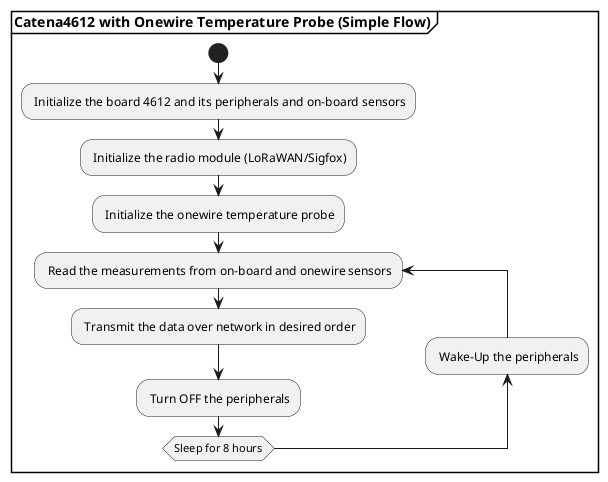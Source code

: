 @startuml

partition "**Catena4612 with Onewire Temperature Probe (Simple Flow)**" {

start

: Initialize the board 4612 and its peripherals and on-board sensors;
: Initialize the radio module (LoRaWAN/Sigfox);
: Initialize the onewire temperature probe;
repeat: Read the measurements from on-board and onewire sensors;
    : Transmit the data over network in desired order;
    : Turn OFF the peripherals;

backward: Wake-Up the peripherals;
repeat while (Sleep for 8 hours)
}

@enduml